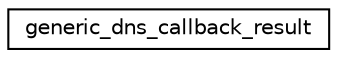 digraph G
{
  edge [fontname="Helvetica",fontsize="10",labelfontname="Helvetica",labelfontsize="10"];
  node [fontname="Helvetica",fontsize="10",shape=record];
  rankdir="LR";
  Node1 [label="generic_dns_callback_result",height=0.2,width=0.4,color="black", fillcolor="white", style="filled",URL="$structgeneric__dns__callback__result.html"];
}
